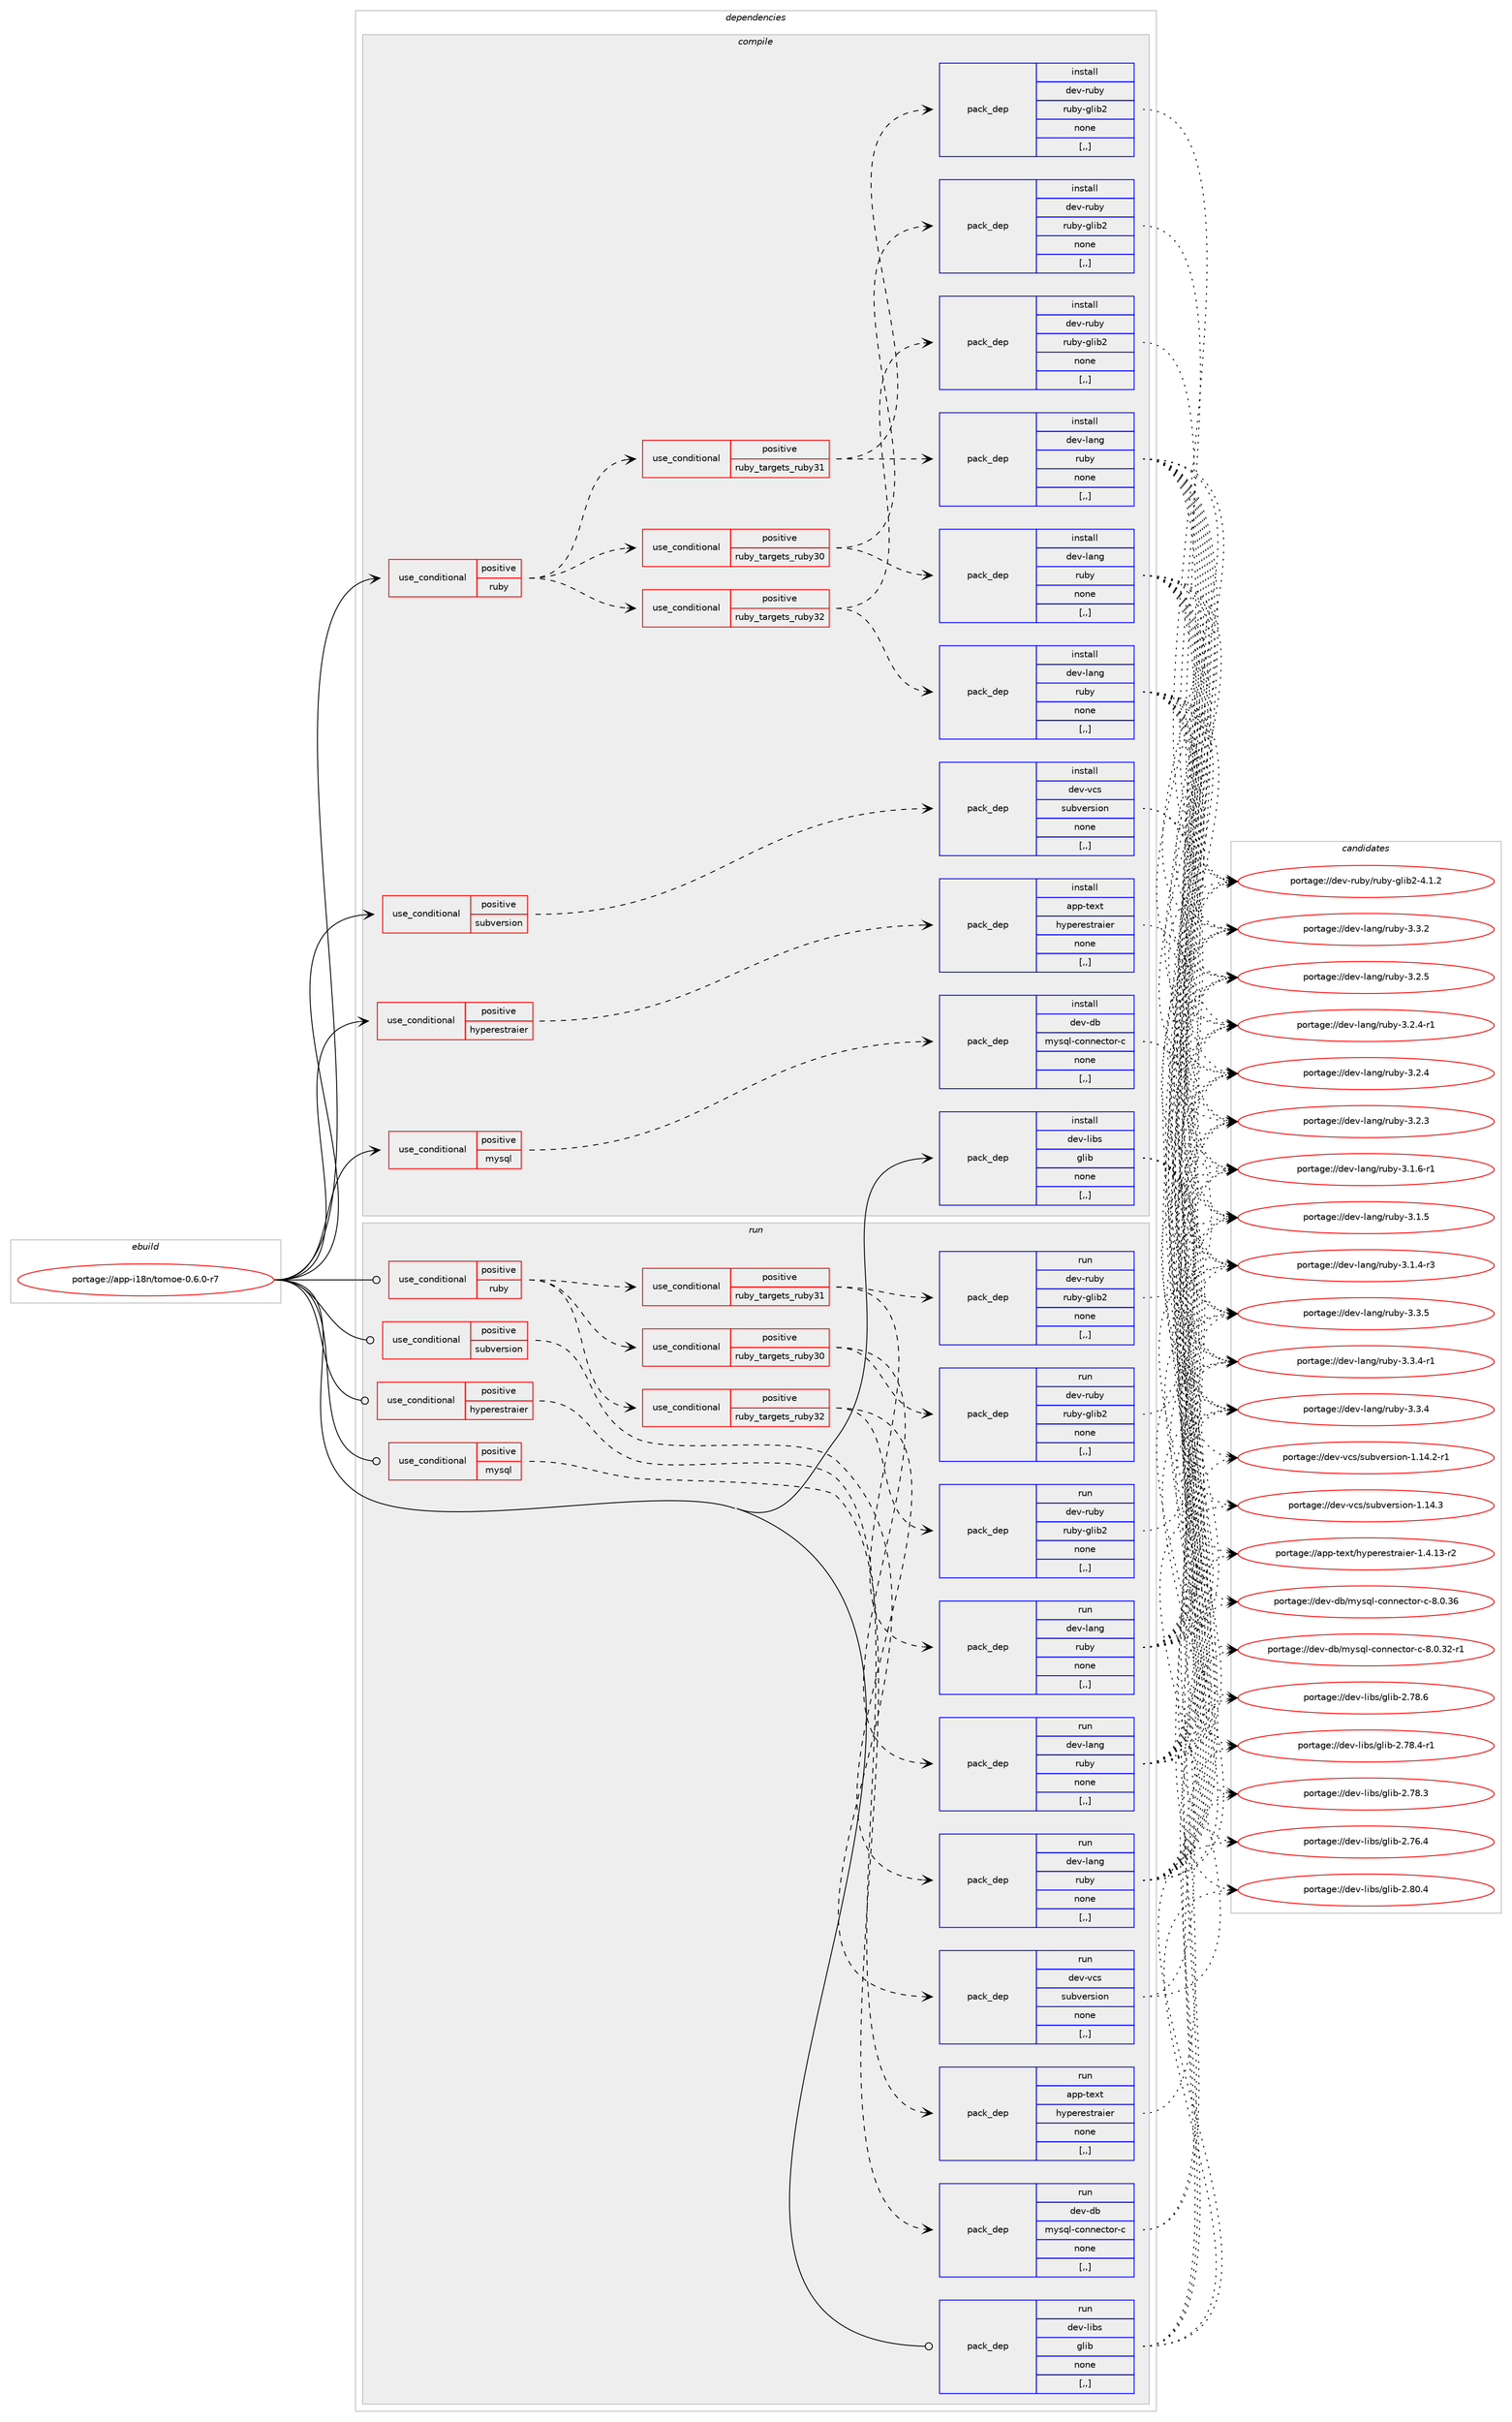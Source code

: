 digraph prolog {

# *************
# Graph options
# *************

newrank=true;
concentrate=true;
compound=true;
graph [rankdir=LR,fontname=Helvetica,fontsize=10,ranksep=1.5];#, ranksep=2.5, nodesep=0.2];
edge  [arrowhead=vee];
node  [fontname=Helvetica,fontsize=10];

# **********
# The ebuild
# **********

subgraph cluster_leftcol {
color=gray;
label=<<i>ebuild</i>>;
id [label="portage://app-i18n/tomoe-0.6.0-r7", color=red, width=4, href="../app-i18n/tomoe-0.6.0-r7.svg"];
}

# ****************
# The dependencies
# ****************

subgraph cluster_midcol {
color=gray;
label=<<i>dependencies</i>>;
subgraph cluster_compile {
fillcolor="#eeeeee";
style=filled;
label=<<i>compile</i>>;
subgraph cond141146 {
dependency532469 [label=<<TABLE BORDER="0" CELLBORDER="1" CELLSPACING="0" CELLPADDING="4"><TR><TD ROWSPAN="3" CELLPADDING="10">use_conditional</TD></TR><TR><TD>positive</TD></TR><TR><TD>hyperestraier</TD></TR></TABLE>>, shape=none, color=red];
subgraph pack387344 {
dependency532470 [label=<<TABLE BORDER="0" CELLBORDER="1" CELLSPACING="0" CELLPADDING="4" WIDTH="220"><TR><TD ROWSPAN="6" CELLPADDING="30">pack_dep</TD></TR><TR><TD WIDTH="110">install</TD></TR><TR><TD>app-text</TD></TR><TR><TD>hyperestraier</TD></TR><TR><TD>none</TD></TR><TR><TD>[,,]</TD></TR></TABLE>>, shape=none, color=blue];
}
dependency532469:e -> dependency532470:w [weight=20,style="dashed",arrowhead="vee"];
}
id:e -> dependency532469:w [weight=20,style="solid",arrowhead="vee"];
subgraph cond141147 {
dependency532471 [label=<<TABLE BORDER="0" CELLBORDER="1" CELLSPACING="0" CELLPADDING="4"><TR><TD ROWSPAN="3" CELLPADDING="10">use_conditional</TD></TR><TR><TD>positive</TD></TR><TR><TD>mysql</TD></TR></TABLE>>, shape=none, color=red];
subgraph pack387345 {
dependency532472 [label=<<TABLE BORDER="0" CELLBORDER="1" CELLSPACING="0" CELLPADDING="4" WIDTH="220"><TR><TD ROWSPAN="6" CELLPADDING="30">pack_dep</TD></TR><TR><TD WIDTH="110">install</TD></TR><TR><TD>dev-db</TD></TR><TR><TD>mysql-connector-c</TD></TR><TR><TD>none</TD></TR><TR><TD>[,,]</TD></TR></TABLE>>, shape=none, color=blue];
}
dependency532471:e -> dependency532472:w [weight=20,style="dashed",arrowhead="vee"];
}
id:e -> dependency532471:w [weight=20,style="solid",arrowhead="vee"];
subgraph cond141148 {
dependency532473 [label=<<TABLE BORDER="0" CELLBORDER="1" CELLSPACING="0" CELLPADDING="4"><TR><TD ROWSPAN="3" CELLPADDING="10">use_conditional</TD></TR><TR><TD>positive</TD></TR><TR><TD>ruby</TD></TR></TABLE>>, shape=none, color=red];
subgraph cond141149 {
dependency532474 [label=<<TABLE BORDER="0" CELLBORDER="1" CELLSPACING="0" CELLPADDING="4"><TR><TD ROWSPAN="3" CELLPADDING="10">use_conditional</TD></TR><TR><TD>positive</TD></TR><TR><TD>ruby_targets_ruby30</TD></TR></TABLE>>, shape=none, color=red];
subgraph pack387346 {
dependency532475 [label=<<TABLE BORDER="0" CELLBORDER="1" CELLSPACING="0" CELLPADDING="4" WIDTH="220"><TR><TD ROWSPAN="6" CELLPADDING="30">pack_dep</TD></TR><TR><TD WIDTH="110">install</TD></TR><TR><TD>dev-lang</TD></TR><TR><TD>ruby</TD></TR><TR><TD>none</TD></TR><TR><TD>[,,]</TD></TR></TABLE>>, shape=none, color=blue];
}
dependency532474:e -> dependency532475:w [weight=20,style="dashed",arrowhead="vee"];
subgraph pack387347 {
dependency532476 [label=<<TABLE BORDER="0" CELLBORDER="1" CELLSPACING="0" CELLPADDING="4" WIDTH="220"><TR><TD ROWSPAN="6" CELLPADDING="30">pack_dep</TD></TR><TR><TD WIDTH="110">install</TD></TR><TR><TD>dev-ruby</TD></TR><TR><TD>ruby-glib2</TD></TR><TR><TD>none</TD></TR><TR><TD>[,,]</TD></TR></TABLE>>, shape=none, color=blue];
}
dependency532474:e -> dependency532476:w [weight=20,style="dashed",arrowhead="vee"];
}
dependency532473:e -> dependency532474:w [weight=20,style="dashed",arrowhead="vee"];
subgraph cond141150 {
dependency532477 [label=<<TABLE BORDER="0" CELLBORDER="1" CELLSPACING="0" CELLPADDING="4"><TR><TD ROWSPAN="3" CELLPADDING="10">use_conditional</TD></TR><TR><TD>positive</TD></TR><TR><TD>ruby_targets_ruby31</TD></TR></TABLE>>, shape=none, color=red];
subgraph pack387348 {
dependency532478 [label=<<TABLE BORDER="0" CELLBORDER="1" CELLSPACING="0" CELLPADDING="4" WIDTH="220"><TR><TD ROWSPAN="6" CELLPADDING="30">pack_dep</TD></TR><TR><TD WIDTH="110">install</TD></TR><TR><TD>dev-lang</TD></TR><TR><TD>ruby</TD></TR><TR><TD>none</TD></TR><TR><TD>[,,]</TD></TR></TABLE>>, shape=none, color=blue];
}
dependency532477:e -> dependency532478:w [weight=20,style="dashed",arrowhead="vee"];
subgraph pack387349 {
dependency532479 [label=<<TABLE BORDER="0" CELLBORDER="1" CELLSPACING="0" CELLPADDING="4" WIDTH="220"><TR><TD ROWSPAN="6" CELLPADDING="30">pack_dep</TD></TR><TR><TD WIDTH="110">install</TD></TR><TR><TD>dev-ruby</TD></TR><TR><TD>ruby-glib2</TD></TR><TR><TD>none</TD></TR><TR><TD>[,,]</TD></TR></TABLE>>, shape=none, color=blue];
}
dependency532477:e -> dependency532479:w [weight=20,style="dashed",arrowhead="vee"];
}
dependency532473:e -> dependency532477:w [weight=20,style="dashed",arrowhead="vee"];
subgraph cond141151 {
dependency532480 [label=<<TABLE BORDER="0" CELLBORDER="1" CELLSPACING="0" CELLPADDING="4"><TR><TD ROWSPAN="3" CELLPADDING="10">use_conditional</TD></TR><TR><TD>positive</TD></TR><TR><TD>ruby_targets_ruby32</TD></TR></TABLE>>, shape=none, color=red];
subgraph pack387350 {
dependency532481 [label=<<TABLE BORDER="0" CELLBORDER="1" CELLSPACING="0" CELLPADDING="4" WIDTH="220"><TR><TD ROWSPAN="6" CELLPADDING="30">pack_dep</TD></TR><TR><TD WIDTH="110">install</TD></TR><TR><TD>dev-lang</TD></TR><TR><TD>ruby</TD></TR><TR><TD>none</TD></TR><TR><TD>[,,]</TD></TR></TABLE>>, shape=none, color=blue];
}
dependency532480:e -> dependency532481:w [weight=20,style="dashed",arrowhead="vee"];
subgraph pack387351 {
dependency532482 [label=<<TABLE BORDER="0" CELLBORDER="1" CELLSPACING="0" CELLPADDING="4" WIDTH="220"><TR><TD ROWSPAN="6" CELLPADDING="30">pack_dep</TD></TR><TR><TD WIDTH="110">install</TD></TR><TR><TD>dev-ruby</TD></TR><TR><TD>ruby-glib2</TD></TR><TR><TD>none</TD></TR><TR><TD>[,,]</TD></TR></TABLE>>, shape=none, color=blue];
}
dependency532480:e -> dependency532482:w [weight=20,style="dashed",arrowhead="vee"];
}
dependency532473:e -> dependency532480:w [weight=20,style="dashed",arrowhead="vee"];
}
id:e -> dependency532473:w [weight=20,style="solid",arrowhead="vee"];
subgraph cond141152 {
dependency532483 [label=<<TABLE BORDER="0" CELLBORDER="1" CELLSPACING="0" CELLPADDING="4"><TR><TD ROWSPAN="3" CELLPADDING="10">use_conditional</TD></TR><TR><TD>positive</TD></TR><TR><TD>subversion</TD></TR></TABLE>>, shape=none, color=red];
subgraph pack387352 {
dependency532484 [label=<<TABLE BORDER="0" CELLBORDER="1" CELLSPACING="0" CELLPADDING="4" WIDTH="220"><TR><TD ROWSPAN="6" CELLPADDING="30">pack_dep</TD></TR><TR><TD WIDTH="110">install</TD></TR><TR><TD>dev-vcs</TD></TR><TR><TD>subversion</TD></TR><TR><TD>none</TD></TR><TR><TD>[,,]</TD></TR></TABLE>>, shape=none, color=blue];
}
dependency532483:e -> dependency532484:w [weight=20,style="dashed",arrowhead="vee"];
}
id:e -> dependency532483:w [weight=20,style="solid",arrowhead="vee"];
subgraph pack387353 {
dependency532485 [label=<<TABLE BORDER="0" CELLBORDER="1" CELLSPACING="0" CELLPADDING="4" WIDTH="220"><TR><TD ROWSPAN="6" CELLPADDING="30">pack_dep</TD></TR><TR><TD WIDTH="110">install</TD></TR><TR><TD>dev-libs</TD></TR><TR><TD>glib</TD></TR><TR><TD>none</TD></TR><TR><TD>[,,]</TD></TR></TABLE>>, shape=none, color=blue];
}
id:e -> dependency532485:w [weight=20,style="solid",arrowhead="vee"];
}
subgraph cluster_compileandrun {
fillcolor="#eeeeee";
style=filled;
label=<<i>compile and run</i>>;
}
subgraph cluster_run {
fillcolor="#eeeeee";
style=filled;
label=<<i>run</i>>;
subgraph cond141153 {
dependency532486 [label=<<TABLE BORDER="0" CELLBORDER="1" CELLSPACING="0" CELLPADDING="4"><TR><TD ROWSPAN="3" CELLPADDING="10">use_conditional</TD></TR><TR><TD>positive</TD></TR><TR><TD>hyperestraier</TD></TR></TABLE>>, shape=none, color=red];
subgraph pack387354 {
dependency532487 [label=<<TABLE BORDER="0" CELLBORDER="1" CELLSPACING="0" CELLPADDING="4" WIDTH="220"><TR><TD ROWSPAN="6" CELLPADDING="30">pack_dep</TD></TR><TR><TD WIDTH="110">run</TD></TR><TR><TD>app-text</TD></TR><TR><TD>hyperestraier</TD></TR><TR><TD>none</TD></TR><TR><TD>[,,]</TD></TR></TABLE>>, shape=none, color=blue];
}
dependency532486:e -> dependency532487:w [weight=20,style="dashed",arrowhead="vee"];
}
id:e -> dependency532486:w [weight=20,style="solid",arrowhead="odot"];
subgraph cond141154 {
dependency532488 [label=<<TABLE BORDER="0" CELLBORDER="1" CELLSPACING="0" CELLPADDING="4"><TR><TD ROWSPAN="3" CELLPADDING="10">use_conditional</TD></TR><TR><TD>positive</TD></TR><TR><TD>mysql</TD></TR></TABLE>>, shape=none, color=red];
subgraph pack387355 {
dependency532489 [label=<<TABLE BORDER="0" CELLBORDER="1" CELLSPACING="0" CELLPADDING="4" WIDTH="220"><TR><TD ROWSPAN="6" CELLPADDING="30">pack_dep</TD></TR><TR><TD WIDTH="110">run</TD></TR><TR><TD>dev-db</TD></TR><TR><TD>mysql-connector-c</TD></TR><TR><TD>none</TD></TR><TR><TD>[,,]</TD></TR></TABLE>>, shape=none, color=blue];
}
dependency532488:e -> dependency532489:w [weight=20,style="dashed",arrowhead="vee"];
}
id:e -> dependency532488:w [weight=20,style="solid",arrowhead="odot"];
subgraph cond141155 {
dependency532490 [label=<<TABLE BORDER="0" CELLBORDER="1" CELLSPACING="0" CELLPADDING="4"><TR><TD ROWSPAN="3" CELLPADDING="10">use_conditional</TD></TR><TR><TD>positive</TD></TR><TR><TD>ruby</TD></TR></TABLE>>, shape=none, color=red];
subgraph cond141156 {
dependency532491 [label=<<TABLE BORDER="0" CELLBORDER="1" CELLSPACING="0" CELLPADDING="4"><TR><TD ROWSPAN="3" CELLPADDING="10">use_conditional</TD></TR><TR><TD>positive</TD></TR><TR><TD>ruby_targets_ruby30</TD></TR></TABLE>>, shape=none, color=red];
subgraph pack387356 {
dependency532492 [label=<<TABLE BORDER="0" CELLBORDER="1" CELLSPACING="0" CELLPADDING="4" WIDTH="220"><TR><TD ROWSPAN="6" CELLPADDING="30">pack_dep</TD></TR><TR><TD WIDTH="110">run</TD></TR><TR><TD>dev-lang</TD></TR><TR><TD>ruby</TD></TR><TR><TD>none</TD></TR><TR><TD>[,,]</TD></TR></TABLE>>, shape=none, color=blue];
}
dependency532491:e -> dependency532492:w [weight=20,style="dashed",arrowhead="vee"];
subgraph pack387357 {
dependency532493 [label=<<TABLE BORDER="0" CELLBORDER="1" CELLSPACING="0" CELLPADDING="4" WIDTH="220"><TR><TD ROWSPAN="6" CELLPADDING="30">pack_dep</TD></TR><TR><TD WIDTH="110">run</TD></TR><TR><TD>dev-ruby</TD></TR><TR><TD>ruby-glib2</TD></TR><TR><TD>none</TD></TR><TR><TD>[,,]</TD></TR></TABLE>>, shape=none, color=blue];
}
dependency532491:e -> dependency532493:w [weight=20,style="dashed",arrowhead="vee"];
}
dependency532490:e -> dependency532491:w [weight=20,style="dashed",arrowhead="vee"];
subgraph cond141157 {
dependency532494 [label=<<TABLE BORDER="0" CELLBORDER="1" CELLSPACING="0" CELLPADDING="4"><TR><TD ROWSPAN="3" CELLPADDING="10">use_conditional</TD></TR><TR><TD>positive</TD></TR><TR><TD>ruby_targets_ruby31</TD></TR></TABLE>>, shape=none, color=red];
subgraph pack387358 {
dependency532495 [label=<<TABLE BORDER="0" CELLBORDER="1" CELLSPACING="0" CELLPADDING="4" WIDTH="220"><TR><TD ROWSPAN="6" CELLPADDING="30">pack_dep</TD></TR><TR><TD WIDTH="110">run</TD></TR><TR><TD>dev-lang</TD></TR><TR><TD>ruby</TD></TR><TR><TD>none</TD></TR><TR><TD>[,,]</TD></TR></TABLE>>, shape=none, color=blue];
}
dependency532494:e -> dependency532495:w [weight=20,style="dashed",arrowhead="vee"];
subgraph pack387359 {
dependency532496 [label=<<TABLE BORDER="0" CELLBORDER="1" CELLSPACING="0" CELLPADDING="4" WIDTH="220"><TR><TD ROWSPAN="6" CELLPADDING="30">pack_dep</TD></TR><TR><TD WIDTH="110">run</TD></TR><TR><TD>dev-ruby</TD></TR><TR><TD>ruby-glib2</TD></TR><TR><TD>none</TD></TR><TR><TD>[,,]</TD></TR></TABLE>>, shape=none, color=blue];
}
dependency532494:e -> dependency532496:w [weight=20,style="dashed",arrowhead="vee"];
}
dependency532490:e -> dependency532494:w [weight=20,style="dashed",arrowhead="vee"];
subgraph cond141158 {
dependency532497 [label=<<TABLE BORDER="0" CELLBORDER="1" CELLSPACING="0" CELLPADDING="4"><TR><TD ROWSPAN="3" CELLPADDING="10">use_conditional</TD></TR><TR><TD>positive</TD></TR><TR><TD>ruby_targets_ruby32</TD></TR></TABLE>>, shape=none, color=red];
subgraph pack387360 {
dependency532498 [label=<<TABLE BORDER="0" CELLBORDER="1" CELLSPACING="0" CELLPADDING="4" WIDTH="220"><TR><TD ROWSPAN="6" CELLPADDING="30">pack_dep</TD></TR><TR><TD WIDTH="110">run</TD></TR><TR><TD>dev-lang</TD></TR><TR><TD>ruby</TD></TR><TR><TD>none</TD></TR><TR><TD>[,,]</TD></TR></TABLE>>, shape=none, color=blue];
}
dependency532497:e -> dependency532498:w [weight=20,style="dashed",arrowhead="vee"];
subgraph pack387361 {
dependency532499 [label=<<TABLE BORDER="0" CELLBORDER="1" CELLSPACING="0" CELLPADDING="4" WIDTH="220"><TR><TD ROWSPAN="6" CELLPADDING="30">pack_dep</TD></TR><TR><TD WIDTH="110">run</TD></TR><TR><TD>dev-ruby</TD></TR><TR><TD>ruby-glib2</TD></TR><TR><TD>none</TD></TR><TR><TD>[,,]</TD></TR></TABLE>>, shape=none, color=blue];
}
dependency532497:e -> dependency532499:w [weight=20,style="dashed",arrowhead="vee"];
}
dependency532490:e -> dependency532497:w [weight=20,style="dashed",arrowhead="vee"];
}
id:e -> dependency532490:w [weight=20,style="solid",arrowhead="odot"];
subgraph cond141159 {
dependency532500 [label=<<TABLE BORDER="0" CELLBORDER="1" CELLSPACING="0" CELLPADDING="4"><TR><TD ROWSPAN="3" CELLPADDING="10">use_conditional</TD></TR><TR><TD>positive</TD></TR><TR><TD>subversion</TD></TR></TABLE>>, shape=none, color=red];
subgraph pack387362 {
dependency532501 [label=<<TABLE BORDER="0" CELLBORDER="1" CELLSPACING="0" CELLPADDING="4" WIDTH="220"><TR><TD ROWSPAN="6" CELLPADDING="30">pack_dep</TD></TR><TR><TD WIDTH="110">run</TD></TR><TR><TD>dev-vcs</TD></TR><TR><TD>subversion</TD></TR><TR><TD>none</TD></TR><TR><TD>[,,]</TD></TR></TABLE>>, shape=none, color=blue];
}
dependency532500:e -> dependency532501:w [weight=20,style="dashed",arrowhead="vee"];
}
id:e -> dependency532500:w [weight=20,style="solid",arrowhead="odot"];
subgraph pack387363 {
dependency532502 [label=<<TABLE BORDER="0" CELLBORDER="1" CELLSPACING="0" CELLPADDING="4" WIDTH="220"><TR><TD ROWSPAN="6" CELLPADDING="30">pack_dep</TD></TR><TR><TD WIDTH="110">run</TD></TR><TR><TD>dev-libs</TD></TR><TR><TD>glib</TD></TR><TR><TD>none</TD></TR><TR><TD>[,,]</TD></TR></TABLE>>, shape=none, color=blue];
}
id:e -> dependency532502:w [weight=20,style="solid",arrowhead="odot"];
}
}

# **************
# The candidates
# **************

subgraph cluster_choices {
rank=same;
color=gray;
label=<<i>candidates</i>>;

subgraph choice387344 {
color=black;
nodesep=1;
choice97112112451161011201164710412111210111410111511611497105101114454946524649514511450 [label="portage://app-text/hyperestraier-1.4.13-r2", color=red, width=4,href="../app-text/hyperestraier-1.4.13-r2.svg"];
dependency532470:e -> choice97112112451161011201164710412111210111410111511611497105101114454946524649514511450:w [style=dotted,weight="100"];
}
subgraph choice387345 {
color=black;
nodesep=1;
choice100101118451009847109121115113108459911111011010199116111114459945564648465154 [label="portage://dev-db/mysql-connector-c-8.0.36", color=red, width=4,href="../dev-db/mysql-connector-c-8.0.36.svg"];
choice1001011184510098471091211151131084599111110110101991161111144599455646484651504511449 [label="portage://dev-db/mysql-connector-c-8.0.32-r1", color=red, width=4,href="../dev-db/mysql-connector-c-8.0.32-r1.svg"];
dependency532472:e -> choice100101118451009847109121115113108459911111011010199116111114459945564648465154:w [style=dotted,weight="100"];
dependency532472:e -> choice1001011184510098471091211151131084599111110110101991161111144599455646484651504511449:w [style=dotted,weight="100"];
}
subgraph choice387346 {
color=black;
nodesep=1;
choice10010111845108971101034711411798121455146514653 [label="portage://dev-lang/ruby-3.3.5", color=red, width=4,href="../dev-lang/ruby-3.3.5.svg"];
choice100101118451089711010347114117981214551465146524511449 [label="portage://dev-lang/ruby-3.3.4-r1", color=red, width=4,href="../dev-lang/ruby-3.3.4-r1.svg"];
choice10010111845108971101034711411798121455146514652 [label="portage://dev-lang/ruby-3.3.4", color=red, width=4,href="../dev-lang/ruby-3.3.4.svg"];
choice10010111845108971101034711411798121455146514650 [label="portage://dev-lang/ruby-3.3.2", color=red, width=4,href="../dev-lang/ruby-3.3.2.svg"];
choice10010111845108971101034711411798121455146504653 [label="portage://dev-lang/ruby-3.2.5", color=red, width=4,href="../dev-lang/ruby-3.2.5.svg"];
choice100101118451089711010347114117981214551465046524511449 [label="portage://dev-lang/ruby-3.2.4-r1", color=red, width=4,href="../dev-lang/ruby-3.2.4-r1.svg"];
choice10010111845108971101034711411798121455146504652 [label="portage://dev-lang/ruby-3.2.4", color=red, width=4,href="../dev-lang/ruby-3.2.4.svg"];
choice10010111845108971101034711411798121455146504651 [label="portage://dev-lang/ruby-3.2.3", color=red, width=4,href="../dev-lang/ruby-3.2.3.svg"];
choice100101118451089711010347114117981214551464946544511449 [label="portage://dev-lang/ruby-3.1.6-r1", color=red, width=4,href="../dev-lang/ruby-3.1.6-r1.svg"];
choice10010111845108971101034711411798121455146494653 [label="portage://dev-lang/ruby-3.1.5", color=red, width=4,href="../dev-lang/ruby-3.1.5.svg"];
choice100101118451089711010347114117981214551464946524511451 [label="portage://dev-lang/ruby-3.1.4-r3", color=red, width=4,href="../dev-lang/ruby-3.1.4-r3.svg"];
dependency532475:e -> choice10010111845108971101034711411798121455146514653:w [style=dotted,weight="100"];
dependency532475:e -> choice100101118451089711010347114117981214551465146524511449:w [style=dotted,weight="100"];
dependency532475:e -> choice10010111845108971101034711411798121455146514652:w [style=dotted,weight="100"];
dependency532475:e -> choice10010111845108971101034711411798121455146514650:w [style=dotted,weight="100"];
dependency532475:e -> choice10010111845108971101034711411798121455146504653:w [style=dotted,weight="100"];
dependency532475:e -> choice100101118451089711010347114117981214551465046524511449:w [style=dotted,weight="100"];
dependency532475:e -> choice10010111845108971101034711411798121455146504652:w [style=dotted,weight="100"];
dependency532475:e -> choice10010111845108971101034711411798121455146504651:w [style=dotted,weight="100"];
dependency532475:e -> choice100101118451089711010347114117981214551464946544511449:w [style=dotted,weight="100"];
dependency532475:e -> choice10010111845108971101034711411798121455146494653:w [style=dotted,weight="100"];
dependency532475:e -> choice100101118451089711010347114117981214551464946524511451:w [style=dotted,weight="100"];
}
subgraph choice387347 {
color=black;
nodesep=1;
choice10010111845114117981214711411798121451031081059850455246494650 [label="portage://dev-ruby/ruby-glib2-4.1.2", color=red, width=4,href="../dev-ruby/ruby-glib2-4.1.2.svg"];
dependency532476:e -> choice10010111845114117981214711411798121451031081059850455246494650:w [style=dotted,weight="100"];
}
subgraph choice387348 {
color=black;
nodesep=1;
choice10010111845108971101034711411798121455146514653 [label="portage://dev-lang/ruby-3.3.5", color=red, width=4,href="../dev-lang/ruby-3.3.5.svg"];
choice100101118451089711010347114117981214551465146524511449 [label="portage://dev-lang/ruby-3.3.4-r1", color=red, width=4,href="../dev-lang/ruby-3.3.4-r1.svg"];
choice10010111845108971101034711411798121455146514652 [label="portage://dev-lang/ruby-3.3.4", color=red, width=4,href="../dev-lang/ruby-3.3.4.svg"];
choice10010111845108971101034711411798121455146514650 [label="portage://dev-lang/ruby-3.3.2", color=red, width=4,href="../dev-lang/ruby-3.3.2.svg"];
choice10010111845108971101034711411798121455146504653 [label="portage://dev-lang/ruby-3.2.5", color=red, width=4,href="../dev-lang/ruby-3.2.5.svg"];
choice100101118451089711010347114117981214551465046524511449 [label="portage://dev-lang/ruby-3.2.4-r1", color=red, width=4,href="../dev-lang/ruby-3.2.4-r1.svg"];
choice10010111845108971101034711411798121455146504652 [label="portage://dev-lang/ruby-3.2.4", color=red, width=4,href="../dev-lang/ruby-3.2.4.svg"];
choice10010111845108971101034711411798121455146504651 [label="portage://dev-lang/ruby-3.2.3", color=red, width=4,href="../dev-lang/ruby-3.2.3.svg"];
choice100101118451089711010347114117981214551464946544511449 [label="portage://dev-lang/ruby-3.1.6-r1", color=red, width=4,href="../dev-lang/ruby-3.1.6-r1.svg"];
choice10010111845108971101034711411798121455146494653 [label="portage://dev-lang/ruby-3.1.5", color=red, width=4,href="../dev-lang/ruby-3.1.5.svg"];
choice100101118451089711010347114117981214551464946524511451 [label="portage://dev-lang/ruby-3.1.4-r3", color=red, width=4,href="../dev-lang/ruby-3.1.4-r3.svg"];
dependency532478:e -> choice10010111845108971101034711411798121455146514653:w [style=dotted,weight="100"];
dependency532478:e -> choice100101118451089711010347114117981214551465146524511449:w [style=dotted,weight="100"];
dependency532478:e -> choice10010111845108971101034711411798121455146514652:w [style=dotted,weight="100"];
dependency532478:e -> choice10010111845108971101034711411798121455146514650:w [style=dotted,weight="100"];
dependency532478:e -> choice10010111845108971101034711411798121455146504653:w [style=dotted,weight="100"];
dependency532478:e -> choice100101118451089711010347114117981214551465046524511449:w [style=dotted,weight="100"];
dependency532478:e -> choice10010111845108971101034711411798121455146504652:w [style=dotted,weight="100"];
dependency532478:e -> choice10010111845108971101034711411798121455146504651:w [style=dotted,weight="100"];
dependency532478:e -> choice100101118451089711010347114117981214551464946544511449:w [style=dotted,weight="100"];
dependency532478:e -> choice10010111845108971101034711411798121455146494653:w [style=dotted,weight="100"];
dependency532478:e -> choice100101118451089711010347114117981214551464946524511451:w [style=dotted,weight="100"];
}
subgraph choice387349 {
color=black;
nodesep=1;
choice10010111845114117981214711411798121451031081059850455246494650 [label="portage://dev-ruby/ruby-glib2-4.1.2", color=red, width=4,href="../dev-ruby/ruby-glib2-4.1.2.svg"];
dependency532479:e -> choice10010111845114117981214711411798121451031081059850455246494650:w [style=dotted,weight="100"];
}
subgraph choice387350 {
color=black;
nodesep=1;
choice10010111845108971101034711411798121455146514653 [label="portage://dev-lang/ruby-3.3.5", color=red, width=4,href="../dev-lang/ruby-3.3.5.svg"];
choice100101118451089711010347114117981214551465146524511449 [label="portage://dev-lang/ruby-3.3.4-r1", color=red, width=4,href="../dev-lang/ruby-3.3.4-r1.svg"];
choice10010111845108971101034711411798121455146514652 [label="portage://dev-lang/ruby-3.3.4", color=red, width=4,href="../dev-lang/ruby-3.3.4.svg"];
choice10010111845108971101034711411798121455146514650 [label="portage://dev-lang/ruby-3.3.2", color=red, width=4,href="../dev-lang/ruby-3.3.2.svg"];
choice10010111845108971101034711411798121455146504653 [label="portage://dev-lang/ruby-3.2.5", color=red, width=4,href="../dev-lang/ruby-3.2.5.svg"];
choice100101118451089711010347114117981214551465046524511449 [label="portage://dev-lang/ruby-3.2.4-r1", color=red, width=4,href="../dev-lang/ruby-3.2.4-r1.svg"];
choice10010111845108971101034711411798121455146504652 [label="portage://dev-lang/ruby-3.2.4", color=red, width=4,href="../dev-lang/ruby-3.2.4.svg"];
choice10010111845108971101034711411798121455146504651 [label="portage://dev-lang/ruby-3.2.3", color=red, width=4,href="../dev-lang/ruby-3.2.3.svg"];
choice100101118451089711010347114117981214551464946544511449 [label="portage://dev-lang/ruby-3.1.6-r1", color=red, width=4,href="../dev-lang/ruby-3.1.6-r1.svg"];
choice10010111845108971101034711411798121455146494653 [label="portage://dev-lang/ruby-3.1.5", color=red, width=4,href="../dev-lang/ruby-3.1.5.svg"];
choice100101118451089711010347114117981214551464946524511451 [label="portage://dev-lang/ruby-3.1.4-r3", color=red, width=4,href="../dev-lang/ruby-3.1.4-r3.svg"];
dependency532481:e -> choice10010111845108971101034711411798121455146514653:w [style=dotted,weight="100"];
dependency532481:e -> choice100101118451089711010347114117981214551465146524511449:w [style=dotted,weight="100"];
dependency532481:e -> choice10010111845108971101034711411798121455146514652:w [style=dotted,weight="100"];
dependency532481:e -> choice10010111845108971101034711411798121455146514650:w [style=dotted,weight="100"];
dependency532481:e -> choice10010111845108971101034711411798121455146504653:w [style=dotted,weight="100"];
dependency532481:e -> choice100101118451089711010347114117981214551465046524511449:w [style=dotted,weight="100"];
dependency532481:e -> choice10010111845108971101034711411798121455146504652:w [style=dotted,weight="100"];
dependency532481:e -> choice10010111845108971101034711411798121455146504651:w [style=dotted,weight="100"];
dependency532481:e -> choice100101118451089711010347114117981214551464946544511449:w [style=dotted,weight="100"];
dependency532481:e -> choice10010111845108971101034711411798121455146494653:w [style=dotted,weight="100"];
dependency532481:e -> choice100101118451089711010347114117981214551464946524511451:w [style=dotted,weight="100"];
}
subgraph choice387351 {
color=black;
nodesep=1;
choice10010111845114117981214711411798121451031081059850455246494650 [label="portage://dev-ruby/ruby-glib2-4.1.2", color=red, width=4,href="../dev-ruby/ruby-glib2-4.1.2.svg"];
dependency532482:e -> choice10010111845114117981214711411798121451031081059850455246494650:w [style=dotted,weight="100"];
}
subgraph choice387352 {
color=black;
nodesep=1;
choice1001011184511899115471151179811810111411510511111045494649524651 [label="portage://dev-vcs/subversion-1.14.3", color=red, width=4,href="../dev-vcs/subversion-1.14.3.svg"];
choice10010111845118991154711511798118101114115105111110454946495246504511449 [label="portage://dev-vcs/subversion-1.14.2-r1", color=red, width=4,href="../dev-vcs/subversion-1.14.2-r1.svg"];
dependency532484:e -> choice1001011184511899115471151179811810111411510511111045494649524651:w [style=dotted,weight="100"];
dependency532484:e -> choice10010111845118991154711511798118101114115105111110454946495246504511449:w [style=dotted,weight="100"];
}
subgraph choice387353 {
color=black;
nodesep=1;
choice1001011184510810598115471031081059845504656484652 [label="portage://dev-libs/glib-2.80.4", color=red, width=4,href="../dev-libs/glib-2.80.4.svg"];
choice1001011184510810598115471031081059845504655564654 [label="portage://dev-libs/glib-2.78.6", color=red, width=4,href="../dev-libs/glib-2.78.6.svg"];
choice10010111845108105981154710310810598455046555646524511449 [label="portage://dev-libs/glib-2.78.4-r1", color=red, width=4,href="../dev-libs/glib-2.78.4-r1.svg"];
choice1001011184510810598115471031081059845504655564651 [label="portage://dev-libs/glib-2.78.3", color=red, width=4,href="../dev-libs/glib-2.78.3.svg"];
choice1001011184510810598115471031081059845504655544652 [label="portage://dev-libs/glib-2.76.4", color=red, width=4,href="../dev-libs/glib-2.76.4.svg"];
dependency532485:e -> choice1001011184510810598115471031081059845504656484652:w [style=dotted,weight="100"];
dependency532485:e -> choice1001011184510810598115471031081059845504655564654:w [style=dotted,weight="100"];
dependency532485:e -> choice10010111845108105981154710310810598455046555646524511449:w [style=dotted,weight="100"];
dependency532485:e -> choice1001011184510810598115471031081059845504655564651:w [style=dotted,weight="100"];
dependency532485:e -> choice1001011184510810598115471031081059845504655544652:w [style=dotted,weight="100"];
}
subgraph choice387354 {
color=black;
nodesep=1;
choice97112112451161011201164710412111210111410111511611497105101114454946524649514511450 [label="portage://app-text/hyperestraier-1.4.13-r2", color=red, width=4,href="../app-text/hyperestraier-1.4.13-r2.svg"];
dependency532487:e -> choice97112112451161011201164710412111210111410111511611497105101114454946524649514511450:w [style=dotted,weight="100"];
}
subgraph choice387355 {
color=black;
nodesep=1;
choice100101118451009847109121115113108459911111011010199116111114459945564648465154 [label="portage://dev-db/mysql-connector-c-8.0.36", color=red, width=4,href="../dev-db/mysql-connector-c-8.0.36.svg"];
choice1001011184510098471091211151131084599111110110101991161111144599455646484651504511449 [label="portage://dev-db/mysql-connector-c-8.0.32-r1", color=red, width=4,href="../dev-db/mysql-connector-c-8.0.32-r1.svg"];
dependency532489:e -> choice100101118451009847109121115113108459911111011010199116111114459945564648465154:w [style=dotted,weight="100"];
dependency532489:e -> choice1001011184510098471091211151131084599111110110101991161111144599455646484651504511449:w [style=dotted,weight="100"];
}
subgraph choice387356 {
color=black;
nodesep=1;
choice10010111845108971101034711411798121455146514653 [label="portage://dev-lang/ruby-3.3.5", color=red, width=4,href="../dev-lang/ruby-3.3.5.svg"];
choice100101118451089711010347114117981214551465146524511449 [label="portage://dev-lang/ruby-3.3.4-r1", color=red, width=4,href="../dev-lang/ruby-3.3.4-r1.svg"];
choice10010111845108971101034711411798121455146514652 [label="portage://dev-lang/ruby-3.3.4", color=red, width=4,href="../dev-lang/ruby-3.3.4.svg"];
choice10010111845108971101034711411798121455146514650 [label="portage://dev-lang/ruby-3.3.2", color=red, width=4,href="../dev-lang/ruby-3.3.2.svg"];
choice10010111845108971101034711411798121455146504653 [label="portage://dev-lang/ruby-3.2.5", color=red, width=4,href="../dev-lang/ruby-3.2.5.svg"];
choice100101118451089711010347114117981214551465046524511449 [label="portage://dev-lang/ruby-3.2.4-r1", color=red, width=4,href="../dev-lang/ruby-3.2.4-r1.svg"];
choice10010111845108971101034711411798121455146504652 [label="portage://dev-lang/ruby-3.2.4", color=red, width=4,href="../dev-lang/ruby-3.2.4.svg"];
choice10010111845108971101034711411798121455146504651 [label="portage://dev-lang/ruby-3.2.3", color=red, width=4,href="../dev-lang/ruby-3.2.3.svg"];
choice100101118451089711010347114117981214551464946544511449 [label="portage://dev-lang/ruby-3.1.6-r1", color=red, width=4,href="../dev-lang/ruby-3.1.6-r1.svg"];
choice10010111845108971101034711411798121455146494653 [label="portage://dev-lang/ruby-3.1.5", color=red, width=4,href="../dev-lang/ruby-3.1.5.svg"];
choice100101118451089711010347114117981214551464946524511451 [label="portage://dev-lang/ruby-3.1.4-r3", color=red, width=4,href="../dev-lang/ruby-3.1.4-r3.svg"];
dependency532492:e -> choice10010111845108971101034711411798121455146514653:w [style=dotted,weight="100"];
dependency532492:e -> choice100101118451089711010347114117981214551465146524511449:w [style=dotted,weight="100"];
dependency532492:e -> choice10010111845108971101034711411798121455146514652:w [style=dotted,weight="100"];
dependency532492:e -> choice10010111845108971101034711411798121455146514650:w [style=dotted,weight="100"];
dependency532492:e -> choice10010111845108971101034711411798121455146504653:w [style=dotted,weight="100"];
dependency532492:e -> choice100101118451089711010347114117981214551465046524511449:w [style=dotted,weight="100"];
dependency532492:e -> choice10010111845108971101034711411798121455146504652:w [style=dotted,weight="100"];
dependency532492:e -> choice10010111845108971101034711411798121455146504651:w [style=dotted,weight="100"];
dependency532492:e -> choice100101118451089711010347114117981214551464946544511449:w [style=dotted,weight="100"];
dependency532492:e -> choice10010111845108971101034711411798121455146494653:w [style=dotted,weight="100"];
dependency532492:e -> choice100101118451089711010347114117981214551464946524511451:w [style=dotted,weight="100"];
}
subgraph choice387357 {
color=black;
nodesep=1;
choice10010111845114117981214711411798121451031081059850455246494650 [label="portage://dev-ruby/ruby-glib2-4.1.2", color=red, width=4,href="../dev-ruby/ruby-glib2-4.1.2.svg"];
dependency532493:e -> choice10010111845114117981214711411798121451031081059850455246494650:w [style=dotted,weight="100"];
}
subgraph choice387358 {
color=black;
nodesep=1;
choice10010111845108971101034711411798121455146514653 [label="portage://dev-lang/ruby-3.3.5", color=red, width=4,href="../dev-lang/ruby-3.3.5.svg"];
choice100101118451089711010347114117981214551465146524511449 [label="portage://dev-lang/ruby-3.3.4-r1", color=red, width=4,href="../dev-lang/ruby-3.3.4-r1.svg"];
choice10010111845108971101034711411798121455146514652 [label="portage://dev-lang/ruby-3.3.4", color=red, width=4,href="../dev-lang/ruby-3.3.4.svg"];
choice10010111845108971101034711411798121455146514650 [label="portage://dev-lang/ruby-3.3.2", color=red, width=4,href="../dev-lang/ruby-3.3.2.svg"];
choice10010111845108971101034711411798121455146504653 [label="portage://dev-lang/ruby-3.2.5", color=red, width=4,href="../dev-lang/ruby-3.2.5.svg"];
choice100101118451089711010347114117981214551465046524511449 [label="portage://dev-lang/ruby-3.2.4-r1", color=red, width=4,href="../dev-lang/ruby-3.2.4-r1.svg"];
choice10010111845108971101034711411798121455146504652 [label="portage://dev-lang/ruby-3.2.4", color=red, width=4,href="../dev-lang/ruby-3.2.4.svg"];
choice10010111845108971101034711411798121455146504651 [label="portage://dev-lang/ruby-3.2.3", color=red, width=4,href="../dev-lang/ruby-3.2.3.svg"];
choice100101118451089711010347114117981214551464946544511449 [label="portage://dev-lang/ruby-3.1.6-r1", color=red, width=4,href="../dev-lang/ruby-3.1.6-r1.svg"];
choice10010111845108971101034711411798121455146494653 [label="portage://dev-lang/ruby-3.1.5", color=red, width=4,href="../dev-lang/ruby-3.1.5.svg"];
choice100101118451089711010347114117981214551464946524511451 [label="portage://dev-lang/ruby-3.1.4-r3", color=red, width=4,href="../dev-lang/ruby-3.1.4-r3.svg"];
dependency532495:e -> choice10010111845108971101034711411798121455146514653:w [style=dotted,weight="100"];
dependency532495:e -> choice100101118451089711010347114117981214551465146524511449:w [style=dotted,weight="100"];
dependency532495:e -> choice10010111845108971101034711411798121455146514652:w [style=dotted,weight="100"];
dependency532495:e -> choice10010111845108971101034711411798121455146514650:w [style=dotted,weight="100"];
dependency532495:e -> choice10010111845108971101034711411798121455146504653:w [style=dotted,weight="100"];
dependency532495:e -> choice100101118451089711010347114117981214551465046524511449:w [style=dotted,weight="100"];
dependency532495:e -> choice10010111845108971101034711411798121455146504652:w [style=dotted,weight="100"];
dependency532495:e -> choice10010111845108971101034711411798121455146504651:w [style=dotted,weight="100"];
dependency532495:e -> choice100101118451089711010347114117981214551464946544511449:w [style=dotted,weight="100"];
dependency532495:e -> choice10010111845108971101034711411798121455146494653:w [style=dotted,weight="100"];
dependency532495:e -> choice100101118451089711010347114117981214551464946524511451:w [style=dotted,weight="100"];
}
subgraph choice387359 {
color=black;
nodesep=1;
choice10010111845114117981214711411798121451031081059850455246494650 [label="portage://dev-ruby/ruby-glib2-4.1.2", color=red, width=4,href="../dev-ruby/ruby-glib2-4.1.2.svg"];
dependency532496:e -> choice10010111845114117981214711411798121451031081059850455246494650:w [style=dotted,weight="100"];
}
subgraph choice387360 {
color=black;
nodesep=1;
choice10010111845108971101034711411798121455146514653 [label="portage://dev-lang/ruby-3.3.5", color=red, width=4,href="../dev-lang/ruby-3.3.5.svg"];
choice100101118451089711010347114117981214551465146524511449 [label="portage://dev-lang/ruby-3.3.4-r1", color=red, width=4,href="../dev-lang/ruby-3.3.4-r1.svg"];
choice10010111845108971101034711411798121455146514652 [label="portage://dev-lang/ruby-3.3.4", color=red, width=4,href="../dev-lang/ruby-3.3.4.svg"];
choice10010111845108971101034711411798121455146514650 [label="portage://dev-lang/ruby-3.3.2", color=red, width=4,href="../dev-lang/ruby-3.3.2.svg"];
choice10010111845108971101034711411798121455146504653 [label="portage://dev-lang/ruby-3.2.5", color=red, width=4,href="../dev-lang/ruby-3.2.5.svg"];
choice100101118451089711010347114117981214551465046524511449 [label="portage://dev-lang/ruby-3.2.4-r1", color=red, width=4,href="../dev-lang/ruby-3.2.4-r1.svg"];
choice10010111845108971101034711411798121455146504652 [label="portage://dev-lang/ruby-3.2.4", color=red, width=4,href="../dev-lang/ruby-3.2.4.svg"];
choice10010111845108971101034711411798121455146504651 [label="portage://dev-lang/ruby-3.2.3", color=red, width=4,href="../dev-lang/ruby-3.2.3.svg"];
choice100101118451089711010347114117981214551464946544511449 [label="portage://dev-lang/ruby-3.1.6-r1", color=red, width=4,href="../dev-lang/ruby-3.1.6-r1.svg"];
choice10010111845108971101034711411798121455146494653 [label="portage://dev-lang/ruby-3.1.5", color=red, width=4,href="../dev-lang/ruby-3.1.5.svg"];
choice100101118451089711010347114117981214551464946524511451 [label="portage://dev-lang/ruby-3.1.4-r3", color=red, width=4,href="../dev-lang/ruby-3.1.4-r3.svg"];
dependency532498:e -> choice10010111845108971101034711411798121455146514653:w [style=dotted,weight="100"];
dependency532498:e -> choice100101118451089711010347114117981214551465146524511449:w [style=dotted,weight="100"];
dependency532498:e -> choice10010111845108971101034711411798121455146514652:w [style=dotted,weight="100"];
dependency532498:e -> choice10010111845108971101034711411798121455146514650:w [style=dotted,weight="100"];
dependency532498:e -> choice10010111845108971101034711411798121455146504653:w [style=dotted,weight="100"];
dependency532498:e -> choice100101118451089711010347114117981214551465046524511449:w [style=dotted,weight="100"];
dependency532498:e -> choice10010111845108971101034711411798121455146504652:w [style=dotted,weight="100"];
dependency532498:e -> choice10010111845108971101034711411798121455146504651:w [style=dotted,weight="100"];
dependency532498:e -> choice100101118451089711010347114117981214551464946544511449:w [style=dotted,weight="100"];
dependency532498:e -> choice10010111845108971101034711411798121455146494653:w [style=dotted,weight="100"];
dependency532498:e -> choice100101118451089711010347114117981214551464946524511451:w [style=dotted,weight="100"];
}
subgraph choice387361 {
color=black;
nodesep=1;
choice10010111845114117981214711411798121451031081059850455246494650 [label="portage://dev-ruby/ruby-glib2-4.1.2", color=red, width=4,href="../dev-ruby/ruby-glib2-4.1.2.svg"];
dependency532499:e -> choice10010111845114117981214711411798121451031081059850455246494650:w [style=dotted,weight="100"];
}
subgraph choice387362 {
color=black;
nodesep=1;
choice1001011184511899115471151179811810111411510511111045494649524651 [label="portage://dev-vcs/subversion-1.14.3", color=red, width=4,href="../dev-vcs/subversion-1.14.3.svg"];
choice10010111845118991154711511798118101114115105111110454946495246504511449 [label="portage://dev-vcs/subversion-1.14.2-r1", color=red, width=4,href="../dev-vcs/subversion-1.14.2-r1.svg"];
dependency532501:e -> choice1001011184511899115471151179811810111411510511111045494649524651:w [style=dotted,weight="100"];
dependency532501:e -> choice10010111845118991154711511798118101114115105111110454946495246504511449:w [style=dotted,weight="100"];
}
subgraph choice387363 {
color=black;
nodesep=1;
choice1001011184510810598115471031081059845504656484652 [label="portage://dev-libs/glib-2.80.4", color=red, width=4,href="../dev-libs/glib-2.80.4.svg"];
choice1001011184510810598115471031081059845504655564654 [label="portage://dev-libs/glib-2.78.6", color=red, width=4,href="../dev-libs/glib-2.78.6.svg"];
choice10010111845108105981154710310810598455046555646524511449 [label="portage://dev-libs/glib-2.78.4-r1", color=red, width=4,href="../dev-libs/glib-2.78.4-r1.svg"];
choice1001011184510810598115471031081059845504655564651 [label="portage://dev-libs/glib-2.78.3", color=red, width=4,href="../dev-libs/glib-2.78.3.svg"];
choice1001011184510810598115471031081059845504655544652 [label="portage://dev-libs/glib-2.76.4", color=red, width=4,href="../dev-libs/glib-2.76.4.svg"];
dependency532502:e -> choice1001011184510810598115471031081059845504656484652:w [style=dotted,weight="100"];
dependency532502:e -> choice1001011184510810598115471031081059845504655564654:w [style=dotted,weight="100"];
dependency532502:e -> choice10010111845108105981154710310810598455046555646524511449:w [style=dotted,weight="100"];
dependency532502:e -> choice1001011184510810598115471031081059845504655564651:w [style=dotted,weight="100"];
dependency532502:e -> choice1001011184510810598115471031081059845504655544652:w [style=dotted,weight="100"];
}
}

}
